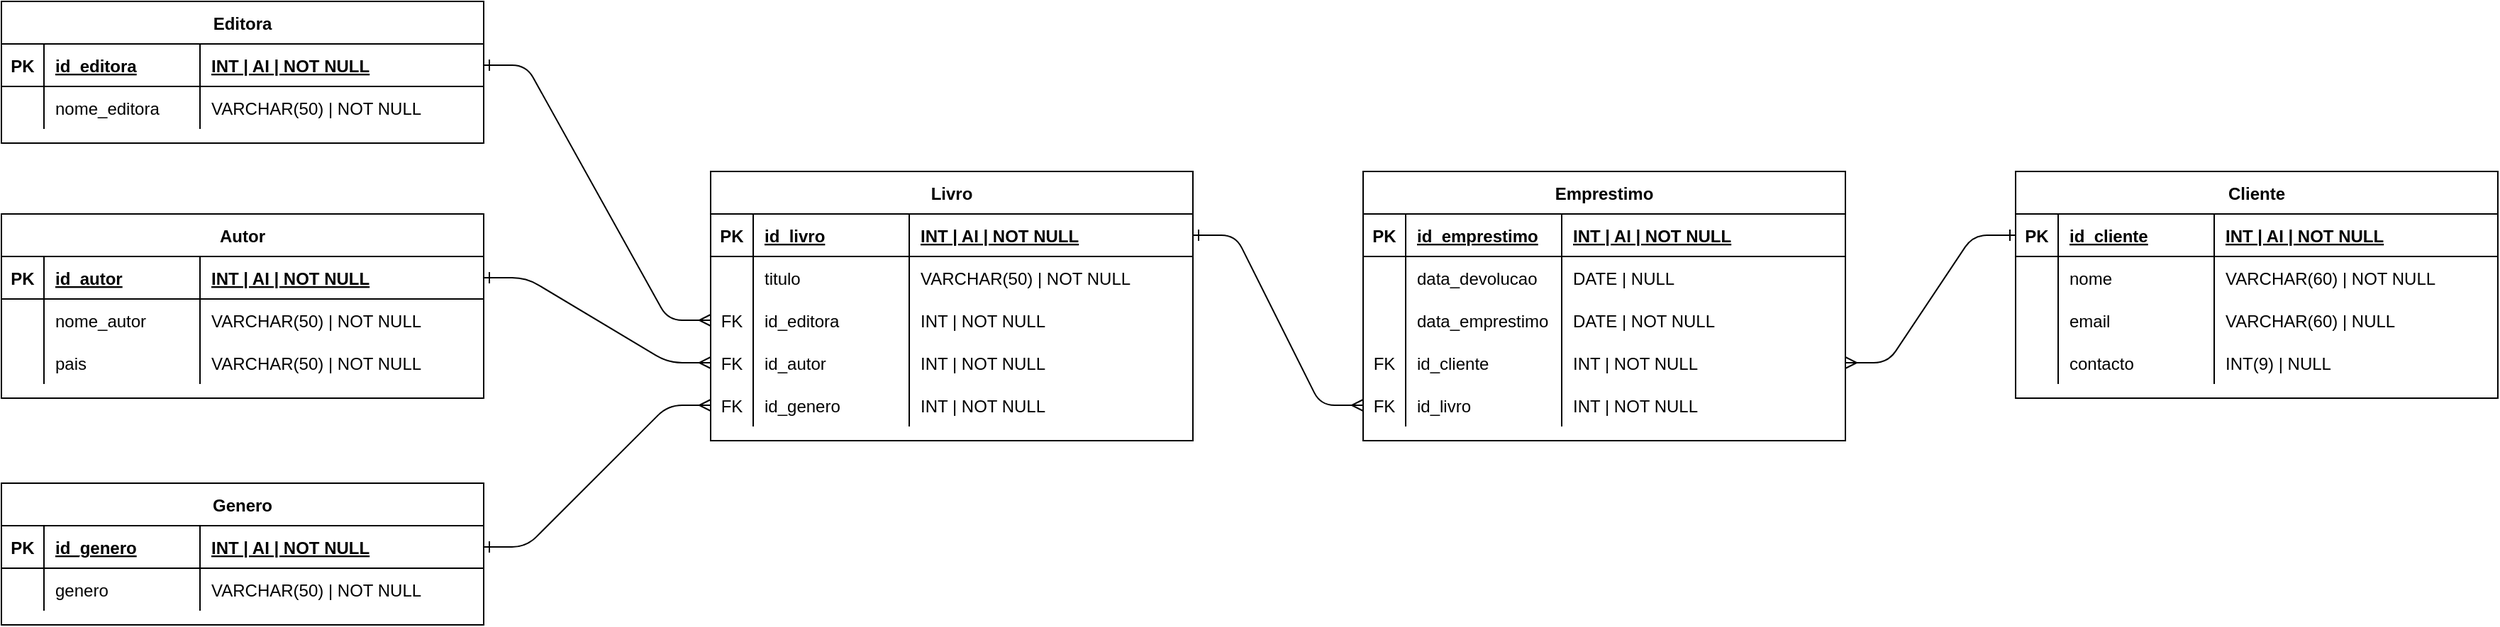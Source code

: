 <mxfile version="20.2.1" type="device"><diagram id="R2lEEEUBdFMjLlhIrx00" name="Page-1"><mxGraphModel dx="2272" dy="752" grid="1" gridSize="10" guides="1" tooltips="1" connect="1" arrows="1" fold="1" page="1" pageScale="1" pageWidth="850" pageHeight="1100" math="0" shadow="0" extFonts="Permanent Marker^https://fonts.googleapis.com/css?family=Permanent+Marker"><root><mxCell id="0"/><mxCell id="1" parent="0"/><mxCell id="C-vyLk0tnHw3VtMMgP7b-1" value="" style="edgeStyle=entityRelationEdgeStyle;endArrow=ERmany;startArrow=ERone;endFill=0;startFill=0;entryX=0;entryY=0.5;entryDx=0;entryDy=0;" parent="1" source="C-vyLk0tnHw3VtMMgP7b-24" target="YVSSOqLenU26FMzyHAJ7-58" edge="1"><mxGeometry width="100" height="100" relative="1" as="geometry"><mxPoint x="320" y="820" as="sourcePoint"/><mxPoint x="680" y="295" as="targetPoint"/></mxGeometry></mxCell><mxCell id="C-vyLk0tnHw3VtMMgP7b-23" value="Livro" style="shape=table;startSize=30;container=1;collapsible=1;childLayout=tableLayout;fixedRows=1;rowLines=0;fontStyle=1;align=center;resizeLast=1;" parent="1" vertex="1"><mxGeometry x="220" y="230" width="340" height="190" as="geometry"/></mxCell><mxCell id="C-vyLk0tnHw3VtMMgP7b-24" value="" style="shape=partialRectangle;collapsible=0;dropTarget=0;pointerEvents=0;fillColor=none;points=[[0,0.5],[1,0.5]];portConstraint=eastwest;top=0;left=0;right=0;bottom=1;" parent="C-vyLk0tnHw3VtMMgP7b-23" vertex="1"><mxGeometry y="30" width="340" height="30" as="geometry"/></mxCell><mxCell id="C-vyLk0tnHw3VtMMgP7b-25" value="PK" style="shape=partialRectangle;overflow=hidden;connectable=0;fillColor=none;top=0;left=0;bottom=0;right=0;fontStyle=1;" parent="C-vyLk0tnHw3VtMMgP7b-24" vertex="1"><mxGeometry width="30" height="30" as="geometry"><mxRectangle width="30" height="30" as="alternateBounds"/></mxGeometry></mxCell><mxCell id="C-vyLk0tnHw3VtMMgP7b-26" value="id_livro" style="shape=partialRectangle;overflow=hidden;connectable=0;fillColor=none;top=0;left=0;bottom=0;right=0;align=left;spacingLeft=6;fontStyle=5;" parent="C-vyLk0tnHw3VtMMgP7b-24" vertex="1"><mxGeometry x="30" width="110" height="30" as="geometry"><mxRectangle width="110" height="30" as="alternateBounds"/></mxGeometry></mxCell><mxCell id="YVSSOqLenU26FMzyHAJ7-7" value="INT | AI | NOT NULL" style="shape=partialRectangle;overflow=hidden;connectable=0;fillColor=none;top=0;left=0;bottom=0;right=0;align=left;spacingLeft=6;fontStyle=5;" parent="C-vyLk0tnHw3VtMMgP7b-24" vertex="1"><mxGeometry x="140" width="200" height="30" as="geometry"><mxRectangle width="200" height="30" as="alternateBounds"/></mxGeometry></mxCell><mxCell id="C-vyLk0tnHw3VtMMgP7b-27" value="" style="shape=partialRectangle;collapsible=0;dropTarget=0;pointerEvents=0;fillColor=none;points=[[0,0.5],[1,0.5]];portConstraint=eastwest;top=0;left=0;right=0;bottom=0;" parent="C-vyLk0tnHw3VtMMgP7b-23" vertex="1"><mxGeometry y="60" width="340" height="30" as="geometry"/></mxCell><mxCell id="C-vyLk0tnHw3VtMMgP7b-28" value="" style="shape=partialRectangle;overflow=hidden;connectable=0;fillColor=none;top=0;left=0;bottom=0;right=0;" parent="C-vyLk0tnHw3VtMMgP7b-27" vertex="1"><mxGeometry width="30" height="30" as="geometry"><mxRectangle width="30" height="30" as="alternateBounds"/></mxGeometry></mxCell><mxCell id="C-vyLk0tnHw3VtMMgP7b-29" value="titulo" style="shape=partialRectangle;overflow=hidden;connectable=0;fillColor=none;top=0;left=0;bottom=0;right=0;align=left;spacingLeft=6;" parent="C-vyLk0tnHw3VtMMgP7b-27" vertex="1"><mxGeometry x="30" width="110" height="30" as="geometry"><mxRectangle width="110" height="30" as="alternateBounds"/></mxGeometry></mxCell><mxCell id="YVSSOqLenU26FMzyHAJ7-8" value="VARCHAR(50) | NOT NULL" style="shape=partialRectangle;overflow=hidden;connectable=0;fillColor=none;top=0;left=0;bottom=0;right=0;align=left;spacingLeft=6;" parent="C-vyLk0tnHw3VtMMgP7b-27" vertex="1"><mxGeometry x="140" width="200" height="30" as="geometry"><mxRectangle width="200" height="30" as="alternateBounds"/></mxGeometry></mxCell><mxCell id="YVSSOqLenU26FMzyHAJ7-1" style="shape=partialRectangle;collapsible=0;dropTarget=0;pointerEvents=0;fillColor=none;points=[[0,0.5],[1,0.5]];portConstraint=eastwest;top=0;left=0;right=0;bottom=0;" parent="C-vyLk0tnHw3VtMMgP7b-23" vertex="1"><mxGeometry y="90" width="340" height="30" as="geometry"/></mxCell><mxCell id="YVSSOqLenU26FMzyHAJ7-2" value="FK" style="shape=partialRectangle;overflow=hidden;connectable=0;fillColor=none;top=0;left=0;bottom=0;right=0;" parent="YVSSOqLenU26FMzyHAJ7-1" vertex="1"><mxGeometry width="30" height="30" as="geometry"><mxRectangle width="30" height="30" as="alternateBounds"/></mxGeometry></mxCell><mxCell id="YVSSOqLenU26FMzyHAJ7-3" value="id_editora" style="shape=partialRectangle;overflow=hidden;connectable=0;fillColor=none;top=0;left=0;bottom=0;right=0;align=left;spacingLeft=6;" parent="YVSSOqLenU26FMzyHAJ7-1" vertex="1"><mxGeometry x="30" width="110" height="30" as="geometry"><mxRectangle width="110" height="30" as="alternateBounds"/></mxGeometry></mxCell><mxCell id="YVSSOqLenU26FMzyHAJ7-9" value="INT | NOT NULL" style="shape=partialRectangle;overflow=hidden;connectable=0;fillColor=none;top=0;left=0;bottom=0;right=0;align=left;spacingLeft=6;" parent="YVSSOqLenU26FMzyHAJ7-1" vertex="1"><mxGeometry x="140" width="200" height="30" as="geometry"><mxRectangle width="200" height="30" as="alternateBounds"/></mxGeometry></mxCell><mxCell id="YVSSOqLenU26FMzyHAJ7-4" style="shape=partialRectangle;collapsible=0;dropTarget=0;pointerEvents=0;fillColor=none;points=[[0,0.5],[1,0.5]];portConstraint=eastwest;top=0;left=0;right=0;bottom=0;" parent="C-vyLk0tnHw3VtMMgP7b-23" vertex="1"><mxGeometry y="120" width="340" height="30" as="geometry"/></mxCell><mxCell id="YVSSOqLenU26FMzyHAJ7-5" value="FK" style="shape=partialRectangle;overflow=hidden;connectable=0;fillColor=none;top=0;left=0;bottom=0;right=0;" parent="YVSSOqLenU26FMzyHAJ7-4" vertex="1"><mxGeometry width="30" height="30" as="geometry"><mxRectangle width="30" height="30" as="alternateBounds"/></mxGeometry></mxCell><mxCell id="YVSSOqLenU26FMzyHAJ7-6" value="id_autor" style="shape=partialRectangle;overflow=hidden;connectable=0;fillColor=none;top=0;left=0;bottom=0;right=0;align=left;spacingLeft=6;" parent="YVSSOqLenU26FMzyHAJ7-4" vertex="1"><mxGeometry x="30" width="110" height="30" as="geometry"><mxRectangle width="110" height="30" as="alternateBounds"/></mxGeometry></mxCell><mxCell id="YVSSOqLenU26FMzyHAJ7-10" value="INT | NOT NULL" style="shape=partialRectangle;overflow=hidden;connectable=0;fillColor=none;top=0;left=0;bottom=0;right=0;align=left;spacingLeft=6;" parent="YVSSOqLenU26FMzyHAJ7-4" vertex="1"><mxGeometry x="140" width="200" height="30" as="geometry"><mxRectangle width="200" height="30" as="alternateBounds"/></mxGeometry></mxCell><mxCell id="YVSSOqLenU26FMzyHAJ7-92" style="shape=partialRectangle;collapsible=0;dropTarget=0;pointerEvents=0;fillColor=none;points=[[0,0.5],[1,0.5]];portConstraint=eastwest;top=0;left=0;right=0;bottom=0;" parent="C-vyLk0tnHw3VtMMgP7b-23" vertex="1"><mxGeometry y="150" width="340" height="30" as="geometry"/></mxCell><mxCell id="YVSSOqLenU26FMzyHAJ7-93" value="FK" style="shape=partialRectangle;overflow=hidden;connectable=0;fillColor=none;top=0;left=0;bottom=0;right=0;" parent="YVSSOqLenU26FMzyHAJ7-92" vertex="1"><mxGeometry width="30" height="30" as="geometry"><mxRectangle width="30" height="30" as="alternateBounds"/></mxGeometry></mxCell><mxCell id="YVSSOqLenU26FMzyHAJ7-94" value="id_genero" style="shape=partialRectangle;overflow=hidden;connectable=0;fillColor=none;top=0;left=0;bottom=0;right=0;align=left;spacingLeft=6;" parent="YVSSOqLenU26FMzyHAJ7-92" vertex="1"><mxGeometry x="30" width="110" height="30" as="geometry"><mxRectangle width="110" height="30" as="alternateBounds"/></mxGeometry></mxCell><mxCell id="YVSSOqLenU26FMzyHAJ7-95" value="INT | NOT NULL" style="shape=partialRectangle;overflow=hidden;connectable=0;fillColor=none;top=0;left=0;bottom=0;right=0;align=left;spacingLeft=6;" parent="YVSSOqLenU26FMzyHAJ7-92" vertex="1"><mxGeometry x="140" width="200" height="30" as="geometry"><mxRectangle width="200" height="30" as="alternateBounds"/></mxGeometry></mxCell><mxCell id="YVSSOqLenU26FMzyHAJ7-45" value="Emprestimo" style="shape=table;startSize=30;container=1;collapsible=1;childLayout=tableLayout;fixedRows=1;rowLines=0;fontStyle=1;align=center;resizeLast=1;" parent="1" vertex="1"><mxGeometry x="680" y="230" width="340" height="190" as="geometry"/></mxCell><mxCell id="YVSSOqLenU26FMzyHAJ7-46" value="" style="shape=partialRectangle;collapsible=0;dropTarget=0;pointerEvents=0;fillColor=none;points=[[0,0.5],[1,0.5]];portConstraint=eastwest;top=0;left=0;right=0;bottom=1;" parent="YVSSOqLenU26FMzyHAJ7-45" vertex="1"><mxGeometry y="30" width="340" height="30" as="geometry"/></mxCell><mxCell id="YVSSOqLenU26FMzyHAJ7-47" value="PK" style="shape=partialRectangle;overflow=hidden;connectable=0;fillColor=none;top=0;left=0;bottom=0;right=0;fontStyle=1;" parent="YVSSOqLenU26FMzyHAJ7-46" vertex="1"><mxGeometry width="30" height="30" as="geometry"><mxRectangle width="30" height="30" as="alternateBounds"/></mxGeometry></mxCell><mxCell id="YVSSOqLenU26FMzyHAJ7-48" value="id_emprestimo" style="shape=partialRectangle;overflow=hidden;connectable=0;fillColor=none;top=0;left=0;bottom=0;right=0;align=left;spacingLeft=6;fontStyle=5;" parent="YVSSOqLenU26FMzyHAJ7-46" vertex="1"><mxGeometry x="30" width="110" height="30" as="geometry"><mxRectangle width="110" height="30" as="alternateBounds"/></mxGeometry></mxCell><mxCell id="YVSSOqLenU26FMzyHAJ7-49" value="INT | AI | NOT NULL" style="shape=partialRectangle;overflow=hidden;connectable=0;fillColor=none;top=0;left=0;bottom=0;right=0;align=left;spacingLeft=6;fontStyle=5;" parent="YVSSOqLenU26FMzyHAJ7-46" vertex="1"><mxGeometry x="140" width="200" height="30" as="geometry"><mxRectangle width="200" height="30" as="alternateBounds"/></mxGeometry></mxCell><mxCell id="YVSSOqLenU26FMzyHAJ7-54" style="shape=partialRectangle;collapsible=0;dropTarget=0;pointerEvents=0;fillColor=none;points=[[0,0.5],[1,0.5]];portConstraint=eastwest;top=0;left=0;right=0;bottom=0;" parent="YVSSOqLenU26FMzyHAJ7-45" vertex="1"><mxGeometry y="60" width="340" height="30" as="geometry"/></mxCell><mxCell id="YVSSOqLenU26FMzyHAJ7-55" value="" style="shape=partialRectangle;overflow=hidden;connectable=0;fillColor=none;top=0;left=0;bottom=0;right=0;" parent="YVSSOqLenU26FMzyHAJ7-54" vertex="1"><mxGeometry width="30" height="30" as="geometry"><mxRectangle width="30" height="30" as="alternateBounds"/></mxGeometry></mxCell><mxCell id="YVSSOqLenU26FMzyHAJ7-56" value="data_devolucao" style="shape=partialRectangle;overflow=hidden;connectable=0;fillColor=none;top=0;left=0;bottom=0;right=0;align=left;spacingLeft=6;" parent="YVSSOqLenU26FMzyHAJ7-54" vertex="1"><mxGeometry x="30" width="110" height="30" as="geometry"><mxRectangle width="110" height="30" as="alternateBounds"/></mxGeometry></mxCell><mxCell id="YVSSOqLenU26FMzyHAJ7-57" value="DATE | NULL" style="shape=partialRectangle;overflow=hidden;connectable=0;fillColor=none;top=0;left=0;bottom=0;right=0;align=left;spacingLeft=6;" parent="YVSSOqLenU26FMzyHAJ7-54" vertex="1"><mxGeometry x="140" width="200" height="30" as="geometry"><mxRectangle width="200" height="30" as="alternateBounds"/></mxGeometry></mxCell><mxCell id="YVSSOqLenU26FMzyHAJ7-50" value="" style="shape=partialRectangle;collapsible=0;dropTarget=0;pointerEvents=0;fillColor=none;points=[[0,0.5],[1,0.5]];portConstraint=eastwest;top=0;left=0;right=0;bottom=0;" parent="YVSSOqLenU26FMzyHAJ7-45" vertex="1"><mxGeometry y="90" width="340" height="30" as="geometry"/></mxCell><mxCell id="YVSSOqLenU26FMzyHAJ7-51" value="" style="shape=partialRectangle;overflow=hidden;connectable=0;fillColor=none;top=0;left=0;bottom=0;right=0;" parent="YVSSOqLenU26FMzyHAJ7-50" vertex="1"><mxGeometry width="30" height="30" as="geometry"><mxRectangle width="30" height="30" as="alternateBounds"/></mxGeometry></mxCell><mxCell id="YVSSOqLenU26FMzyHAJ7-52" value="data_emprestimo" style="shape=partialRectangle;overflow=hidden;connectable=0;fillColor=none;top=0;left=0;bottom=0;right=0;align=left;spacingLeft=6;" parent="YVSSOqLenU26FMzyHAJ7-50" vertex="1"><mxGeometry x="30" width="110" height="30" as="geometry"><mxRectangle width="110" height="30" as="alternateBounds"/></mxGeometry></mxCell><mxCell id="YVSSOqLenU26FMzyHAJ7-53" value="DATE | NOT NULL" style="shape=partialRectangle;overflow=hidden;connectable=0;fillColor=none;top=0;left=0;bottom=0;right=0;align=left;spacingLeft=6;" parent="YVSSOqLenU26FMzyHAJ7-50" vertex="1"><mxGeometry x="140" width="200" height="30" as="geometry"><mxRectangle width="200" height="30" as="alternateBounds"/></mxGeometry></mxCell><mxCell id="YVSSOqLenU26FMzyHAJ7-112" style="shape=partialRectangle;collapsible=0;dropTarget=0;pointerEvents=0;fillColor=none;points=[[0,0.5],[1,0.5]];portConstraint=eastwest;top=0;left=0;right=0;bottom=0;" parent="YVSSOqLenU26FMzyHAJ7-45" vertex="1"><mxGeometry y="120" width="340" height="30" as="geometry"/></mxCell><mxCell id="YVSSOqLenU26FMzyHAJ7-113" value="FK" style="shape=partialRectangle;overflow=hidden;connectable=0;fillColor=none;top=0;left=0;bottom=0;right=0;" parent="YVSSOqLenU26FMzyHAJ7-112" vertex="1"><mxGeometry width="30" height="30" as="geometry"><mxRectangle width="30" height="30" as="alternateBounds"/></mxGeometry></mxCell><mxCell id="YVSSOqLenU26FMzyHAJ7-114" value="id_cliente" style="shape=partialRectangle;overflow=hidden;connectable=0;fillColor=none;top=0;left=0;bottom=0;right=0;align=left;spacingLeft=6;" parent="YVSSOqLenU26FMzyHAJ7-112" vertex="1"><mxGeometry x="30" width="110" height="30" as="geometry"><mxRectangle width="110" height="30" as="alternateBounds"/></mxGeometry></mxCell><mxCell id="YVSSOqLenU26FMzyHAJ7-115" value="INT | NOT NULL" style="shape=partialRectangle;overflow=hidden;connectable=0;fillColor=none;top=0;left=0;bottom=0;right=0;align=left;spacingLeft=6;" parent="YVSSOqLenU26FMzyHAJ7-112" vertex="1"><mxGeometry x="140" width="200" height="30" as="geometry"><mxRectangle width="200" height="30" as="alternateBounds"/></mxGeometry></mxCell><mxCell id="YVSSOqLenU26FMzyHAJ7-58" style="shape=partialRectangle;collapsible=0;dropTarget=0;pointerEvents=0;fillColor=none;points=[[0,0.5],[1,0.5]];portConstraint=eastwest;top=0;left=0;right=0;bottom=0;" parent="YVSSOqLenU26FMzyHAJ7-45" vertex="1"><mxGeometry y="150" width="340" height="30" as="geometry"/></mxCell><mxCell id="YVSSOqLenU26FMzyHAJ7-59" value="FK" style="shape=partialRectangle;overflow=hidden;connectable=0;fillColor=none;top=0;left=0;bottom=0;right=0;" parent="YVSSOqLenU26FMzyHAJ7-58" vertex="1"><mxGeometry width="30" height="30" as="geometry"><mxRectangle width="30" height="30" as="alternateBounds"/></mxGeometry></mxCell><mxCell id="YVSSOqLenU26FMzyHAJ7-60" value="id_livro" style="shape=partialRectangle;overflow=hidden;connectable=0;fillColor=none;top=0;left=0;bottom=0;right=0;align=left;spacingLeft=6;" parent="YVSSOqLenU26FMzyHAJ7-58" vertex="1"><mxGeometry x="30" width="110" height="30" as="geometry"><mxRectangle width="110" height="30" as="alternateBounds"/></mxGeometry></mxCell><mxCell id="YVSSOqLenU26FMzyHAJ7-61" value="INT | NOT NULL" style="shape=partialRectangle;overflow=hidden;connectable=0;fillColor=none;top=0;left=0;bottom=0;right=0;align=left;spacingLeft=6;" parent="YVSSOqLenU26FMzyHAJ7-58" vertex="1"><mxGeometry x="140" width="200" height="30" as="geometry"><mxRectangle width="200" height="30" as="alternateBounds"/></mxGeometry></mxCell><mxCell id="YVSSOqLenU26FMzyHAJ7-62" value="Editora" style="shape=table;startSize=30;container=1;collapsible=1;childLayout=tableLayout;fixedRows=1;rowLines=0;fontStyle=1;align=center;resizeLast=1;" parent="1" vertex="1"><mxGeometry x="-280" y="110" width="340" height="100" as="geometry"/></mxCell><mxCell id="YVSSOqLenU26FMzyHAJ7-63" value="" style="shape=partialRectangle;collapsible=0;dropTarget=0;pointerEvents=0;fillColor=none;points=[[0,0.5],[1,0.5]];portConstraint=eastwest;top=0;left=0;right=0;bottom=1;" parent="YVSSOqLenU26FMzyHAJ7-62" vertex="1"><mxGeometry y="30" width="340" height="30" as="geometry"/></mxCell><mxCell id="YVSSOqLenU26FMzyHAJ7-64" value="PK" style="shape=partialRectangle;overflow=hidden;connectable=0;fillColor=none;top=0;left=0;bottom=0;right=0;fontStyle=1;" parent="YVSSOqLenU26FMzyHAJ7-63" vertex="1"><mxGeometry width="30" height="30" as="geometry"><mxRectangle width="30" height="30" as="alternateBounds"/></mxGeometry></mxCell><mxCell id="YVSSOqLenU26FMzyHAJ7-65" value="id_editora" style="shape=partialRectangle;overflow=hidden;connectable=0;fillColor=none;top=0;left=0;bottom=0;right=0;align=left;spacingLeft=6;fontStyle=5;" parent="YVSSOqLenU26FMzyHAJ7-63" vertex="1"><mxGeometry x="30" width="110" height="30" as="geometry"><mxRectangle width="110" height="30" as="alternateBounds"/></mxGeometry></mxCell><mxCell id="YVSSOqLenU26FMzyHAJ7-66" value="INT | AI | NOT NULL" style="shape=partialRectangle;overflow=hidden;connectable=0;fillColor=none;top=0;left=0;bottom=0;right=0;align=left;spacingLeft=6;fontStyle=5;" parent="YVSSOqLenU26FMzyHAJ7-63" vertex="1"><mxGeometry x="140" width="200" height="30" as="geometry"><mxRectangle width="200" height="30" as="alternateBounds"/></mxGeometry></mxCell><mxCell id="YVSSOqLenU26FMzyHAJ7-67" value="" style="shape=partialRectangle;collapsible=0;dropTarget=0;pointerEvents=0;fillColor=none;points=[[0,0.5],[1,0.5]];portConstraint=eastwest;top=0;left=0;right=0;bottom=0;" parent="YVSSOqLenU26FMzyHAJ7-62" vertex="1"><mxGeometry y="60" width="340" height="30" as="geometry"/></mxCell><mxCell id="YVSSOqLenU26FMzyHAJ7-68" value="" style="shape=partialRectangle;overflow=hidden;connectable=0;fillColor=none;top=0;left=0;bottom=0;right=0;" parent="YVSSOqLenU26FMzyHAJ7-67" vertex="1"><mxGeometry width="30" height="30" as="geometry"><mxRectangle width="30" height="30" as="alternateBounds"/></mxGeometry></mxCell><mxCell id="YVSSOqLenU26FMzyHAJ7-69" value="nome_editora" style="shape=partialRectangle;overflow=hidden;connectable=0;fillColor=none;top=0;left=0;bottom=0;right=0;align=left;spacingLeft=6;" parent="YVSSOqLenU26FMzyHAJ7-67" vertex="1"><mxGeometry x="30" width="110" height="30" as="geometry"><mxRectangle width="110" height="30" as="alternateBounds"/></mxGeometry></mxCell><mxCell id="YVSSOqLenU26FMzyHAJ7-70" value="VARCHAR(50) | NOT NULL" style="shape=partialRectangle;overflow=hidden;connectable=0;fillColor=none;top=0;left=0;bottom=0;right=0;align=left;spacingLeft=6;" parent="YVSSOqLenU26FMzyHAJ7-67" vertex="1"><mxGeometry x="140" width="200" height="30" as="geometry"><mxRectangle width="200" height="30" as="alternateBounds"/></mxGeometry></mxCell><mxCell id="YVSSOqLenU26FMzyHAJ7-79" value="Autor" style="shape=table;startSize=30;container=1;collapsible=1;childLayout=tableLayout;fixedRows=1;rowLines=0;fontStyle=1;align=center;resizeLast=1;" parent="1" vertex="1"><mxGeometry x="-280" y="260" width="340" height="130" as="geometry"/></mxCell><mxCell id="YVSSOqLenU26FMzyHAJ7-80" value="" style="shape=partialRectangle;collapsible=0;dropTarget=0;pointerEvents=0;fillColor=none;points=[[0,0.5],[1,0.5]];portConstraint=eastwest;top=0;left=0;right=0;bottom=1;" parent="YVSSOqLenU26FMzyHAJ7-79" vertex="1"><mxGeometry y="30" width="340" height="30" as="geometry"/></mxCell><mxCell id="YVSSOqLenU26FMzyHAJ7-81" value="PK" style="shape=partialRectangle;overflow=hidden;connectable=0;fillColor=none;top=0;left=0;bottom=0;right=0;fontStyle=1;" parent="YVSSOqLenU26FMzyHAJ7-80" vertex="1"><mxGeometry width="30" height="30" as="geometry"><mxRectangle width="30" height="30" as="alternateBounds"/></mxGeometry></mxCell><mxCell id="YVSSOqLenU26FMzyHAJ7-82" value="id_autor" style="shape=partialRectangle;overflow=hidden;connectable=0;fillColor=none;top=0;left=0;bottom=0;right=0;align=left;spacingLeft=6;fontStyle=5;" parent="YVSSOqLenU26FMzyHAJ7-80" vertex="1"><mxGeometry x="30" width="110" height="30" as="geometry"><mxRectangle width="110" height="30" as="alternateBounds"/></mxGeometry></mxCell><mxCell id="YVSSOqLenU26FMzyHAJ7-83" value="INT | AI | NOT NULL" style="shape=partialRectangle;overflow=hidden;connectable=0;fillColor=none;top=0;left=0;bottom=0;right=0;align=left;spacingLeft=6;fontStyle=5;" parent="YVSSOqLenU26FMzyHAJ7-80" vertex="1"><mxGeometry x="140" width="200" height="30" as="geometry"><mxRectangle width="200" height="30" as="alternateBounds"/></mxGeometry></mxCell><mxCell id="YVSSOqLenU26FMzyHAJ7-84" value="" style="shape=partialRectangle;collapsible=0;dropTarget=0;pointerEvents=0;fillColor=none;points=[[0,0.5],[1,0.5]];portConstraint=eastwest;top=0;left=0;right=0;bottom=0;" parent="YVSSOqLenU26FMzyHAJ7-79" vertex="1"><mxGeometry y="60" width="340" height="30" as="geometry"/></mxCell><mxCell id="YVSSOqLenU26FMzyHAJ7-85" value="" style="shape=partialRectangle;overflow=hidden;connectable=0;fillColor=none;top=0;left=0;bottom=0;right=0;" parent="YVSSOqLenU26FMzyHAJ7-84" vertex="1"><mxGeometry width="30" height="30" as="geometry"><mxRectangle width="30" height="30" as="alternateBounds"/></mxGeometry></mxCell><mxCell id="YVSSOqLenU26FMzyHAJ7-86" value="nome_autor" style="shape=partialRectangle;overflow=hidden;connectable=0;fillColor=none;top=0;left=0;bottom=0;right=0;align=left;spacingLeft=6;" parent="YVSSOqLenU26FMzyHAJ7-84" vertex="1"><mxGeometry x="30" width="110" height="30" as="geometry"><mxRectangle width="110" height="30" as="alternateBounds"/></mxGeometry></mxCell><mxCell id="YVSSOqLenU26FMzyHAJ7-87" value="VARCHAR(50) | NOT NULL" style="shape=partialRectangle;overflow=hidden;connectable=0;fillColor=none;top=0;left=0;bottom=0;right=0;align=left;spacingLeft=6;" parent="YVSSOqLenU26FMzyHAJ7-84" vertex="1"><mxGeometry x="140" width="200" height="30" as="geometry"><mxRectangle width="200" height="30" as="alternateBounds"/></mxGeometry></mxCell><mxCell id="YVSSOqLenU26FMzyHAJ7-88" style="shape=partialRectangle;collapsible=0;dropTarget=0;pointerEvents=0;fillColor=none;points=[[0,0.5],[1,0.5]];portConstraint=eastwest;top=0;left=0;right=0;bottom=0;" parent="YVSSOqLenU26FMzyHAJ7-79" vertex="1"><mxGeometry y="90" width="340" height="30" as="geometry"/></mxCell><mxCell id="YVSSOqLenU26FMzyHAJ7-89" style="shape=partialRectangle;overflow=hidden;connectable=0;fillColor=none;top=0;left=0;bottom=0;right=0;" parent="YVSSOqLenU26FMzyHAJ7-88" vertex="1"><mxGeometry width="30" height="30" as="geometry"><mxRectangle width="30" height="30" as="alternateBounds"/></mxGeometry></mxCell><mxCell id="YVSSOqLenU26FMzyHAJ7-90" value="pais" style="shape=partialRectangle;overflow=hidden;connectable=0;fillColor=none;top=0;left=0;bottom=0;right=0;align=left;spacingLeft=6;" parent="YVSSOqLenU26FMzyHAJ7-88" vertex="1"><mxGeometry x="30" width="110" height="30" as="geometry"><mxRectangle width="110" height="30" as="alternateBounds"/></mxGeometry></mxCell><mxCell id="YVSSOqLenU26FMzyHAJ7-91" value="VARCHAR(50) | NOT NULL" style="shape=partialRectangle;overflow=hidden;connectable=0;fillColor=none;top=0;left=0;bottom=0;right=0;align=left;spacingLeft=6;" parent="YVSSOqLenU26FMzyHAJ7-88" vertex="1"><mxGeometry x="140" width="200" height="30" as="geometry"><mxRectangle width="200" height="30" as="alternateBounds"/></mxGeometry></mxCell><mxCell id="YVSSOqLenU26FMzyHAJ7-96" value="Genero" style="shape=table;startSize=30;container=1;collapsible=1;childLayout=tableLayout;fixedRows=1;rowLines=0;fontStyle=1;align=center;resizeLast=1;" parent="1" vertex="1"><mxGeometry x="-280" y="450" width="340" height="100" as="geometry"/></mxCell><mxCell id="YVSSOqLenU26FMzyHAJ7-97" value="" style="shape=partialRectangle;collapsible=0;dropTarget=0;pointerEvents=0;fillColor=none;points=[[0,0.5],[1,0.5]];portConstraint=eastwest;top=0;left=0;right=0;bottom=1;" parent="YVSSOqLenU26FMzyHAJ7-96" vertex="1"><mxGeometry y="30" width="340" height="30" as="geometry"/></mxCell><mxCell id="YVSSOqLenU26FMzyHAJ7-98" value="PK" style="shape=partialRectangle;overflow=hidden;connectable=0;fillColor=none;top=0;left=0;bottom=0;right=0;fontStyle=1;" parent="YVSSOqLenU26FMzyHAJ7-97" vertex="1"><mxGeometry width="30" height="30" as="geometry"><mxRectangle width="30" height="30" as="alternateBounds"/></mxGeometry></mxCell><mxCell id="YVSSOqLenU26FMzyHAJ7-99" value="id_genero" style="shape=partialRectangle;overflow=hidden;connectable=0;fillColor=none;top=0;left=0;bottom=0;right=0;align=left;spacingLeft=6;fontStyle=5;" parent="YVSSOqLenU26FMzyHAJ7-97" vertex="1"><mxGeometry x="30" width="110" height="30" as="geometry"><mxRectangle width="110" height="30" as="alternateBounds"/></mxGeometry></mxCell><mxCell id="YVSSOqLenU26FMzyHAJ7-100" value="INT | AI | NOT NULL" style="shape=partialRectangle;overflow=hidden;connectable=0;fillColor=none;top=0;left=0;bottom=0;right=0;align=left;spacingLeft=6;fontStyle=5;" parent="YVSSOqLenU26FMzyHAJ7-97" vertex="1"><mxGeometry x="140" width="200" height="30" as="geometry"><mxRectangle width="200" height="30" as="alternateBounds"/></mxGeometry></mxCell><mxCell id="YVSSOqLenU26FMzyHAJ7-101" value="" style="shape=partialRectangle;collapsible=0;dropTarget=0;pointerEvents=0;fillColor=none;points=[[0,0.5],[1,0.5]];portConstraint=eastwest;top=0;left=0;right=0;bottom=0;" parent="YVSSOqLenU26FMzyHAJ7-96" vertex="1"><mxGeometry y="60" width="340" height="30" as="geometry"/></mxCell><mxCell id="YVSSOqLenU26FMzyHAJ7-102" value="" style="shape=partialRectangle;overflow=hidden;connectable=0;fillColor=none;top=0;left=0;bottom=0;right=0;" parent="YVSSOqLenU26FMzyHAJ7-101" vertex="1"><mxGeometry width="30" height="30" as="geometry"><mxRectangle width="30" height="30" as="alternateBounds"/></mxGeometry></mxCell><mxCell id="YVSSOqLenU26FMzyHAJ7-103" value="genero" style="shape=partialRectangle;overflow=hidden;connectable=0;fillColor=none;top=0;left=0;bottom=0;right=0;align=left;spacingLeft=6;" parent="YVSSOqLenU26FMzyHAJ7-101" vertex="1"><mxGeometry x="30" width="110" height="30" as="geometry"><mxRectangle width="110" height="30" as="alternateBounds"/></mxGeometry></mxCell><mxCell id="YVSSOqLenU26FMzyHAJ7-104" value="VARCHAR(50) | NOT NULL" style="shape=partialRectangle;overflow=hidden;connectable=0;fillColor=none;top=0;left=0;bottom=0;right=0;align=left;spacingLeft=6;" parent="YVSSOqLenU26FMzyHAJ7-101" vertex="1"><mxGeometry x="140" width="200" height="30" as="geometry"><mxRectangle width="200" height="30" as="alternateBounds"/></mxGeometry></mxCell><mxCell id="YVSSOqLenU26FMzyHAJ7-105" value="" style="edgeStyle=entityRelationEdgeStyle;endArrow=ERmany;startArrow=ERone;endFill=0;startFill=0;entryX=0;entryY=0.5;entryDx=0;entryDy=0;exitX=1;exitY=0.5;exitDx=0;exitDy=0;" parent="1" source="YVSSOqLenU26FMzyHAJ7-63" target="YVSSOqLenU26FMzyHAJ7-1" edge="1"><mxGeometry width="100" height="100" relative="1" as="geometry"><mxPoint x="570" y="285" as="sourcePoint"/><mxPoint x="690" y="390" as="targetPoint"/></mxGeometry></mxCell><mxCell id="YVSSOqLenU26FMzyHAJ7-106" value="" style="edgeStyle=entityRelationEdgeStyle;endArrow=ERmany;startArrow=ERone;endFill=0;startFill=0;entryX=0;entryY=0.5;entryDx=0;entryDy=0;exitX=1;exitY=0.5;exitDx=0;exitDy=0;" parent="1" source="YVSSOqLenU26FMzyHAJ7-80" target="YVSSOqLenU26FMzyHAJ7-4" edge="1"><mxGeometry width="100" height="100" relative="1" as="geometry"><mxPoint x="70" y="165" as="sourcePoint"/><mxPoint x="230" y="345" as="targetPoint"/></mxGeometry></mxCell><mxCell id="YVSSOqLenU26FMzyHAJ7-107" value="" style="edgeStyle=entityRelationEdgeStyle;endArrow=ERmany;startArrow=ERone;endFill=0;startFill=0;entryX=0;entryY=0.5;entryDx=0;entryDy=0;exitX=1;exitY=0.5;exitDx=0;exitDy=0;" parent="1" source="YVSSOqLenU26FMzyHAJ7-97" target="YVSSOqLenU26FMzyHAJ7-92" edge="1"><mxGeometry width="100" height="100" relative="1" as="geometry"><mxPoint x="70" y="315" as="sourcePoint"/><mxPoint x="230" y="375" as="targetPoint"/></mxGeometry></mxCell><mxCell id="YVSSOqLenU26FMzyHAJ7-116" value="Cliente" style="shape=table;startSize=30;container=1;collapsible=1;childLayout=tableLayout;fixedRows=1;rowLines=0;fontStyle=1;align=center;resizeLast=1;" parent="1" vertex="1"><mxGeometry x="1140" y="230" width="340" height="160" as="geometry"/></mxCell><mxCell id="YVSSOqLenU26FMzyHAJ7-117" value="" style="shape=partialRectangle;collapsible=0;dropTarget=0;pointerEvents=0;fillColor=none;points=[[0,0.5],[1,0.5]];portConstraint=eastwest;top=0;left=0;right=0;bottom=1;" parent="YVSSOqLenU26FMzyHAJ7-116" vertex="1"><mxGeometry y="30" width="340" height="30" as="geometry"/></mxCell><mxCell id="YVSSOqLenU26FMzyHAJ7-118" value="PK" style="shape=partialRectangle;overflow=hidden;connectable=0;fillColor=none;top=0;left=0;bottom=0;right=0;fontStyle=1;" parent="YVSSOqLenU26FMzyHAJ7-117" vertex="1"><mxGeometry width="30" height="30" as="geometry"><mxRectangle width="30" height="30" as="alternateBounds"/></mxGeometry></mxCell><mxCell id="YVSSOqLenU26FMzyHAJ7-119" value="id_cliente" style="shape=partialRectangle;overflow=hidden;connectable=0;fillColor=none;top=0;left=0;bottom=0;right=0;align=left;spacingLeft=6;fontStyle=5;" parent="YVSSOqLenU26FMzyHAJ7-117" vertex="1"><mxGeometry x="30" width="110" height="30" as="geometry"><mxRectangle width="110" height="30" as="alternateBounds"/></mxGeometry></mxCell><mxCell id="YVSSOqLenU26FMzyHAJ7-120" value="INT | AI | NOT NULL" style="shape=partialRectangle;overflow=hidden;connectable=0;fillColor=none;top=0;left=0;bottom=0;right=0;align=left;spacingLeft=6;fontStyle=5;" parent="YVSSOqLenU26FMzyHAJ7-117" vertex="1"><mxGeometry x="140" width="200" height="30" as="geometry"><mxRectangle width="200" height="30" as="alternateBounds"/></mxGeometry></mxCell><mxCell id="YVSSOqLenU26FMzyHAJ7-121" style="shape=partialRectangle;collapsible=0;dropTarget=0;pointerEvents=0;fillColor=none;points=[[0,0.5],[1,0.5]];portConstraint=eastwest;top=0;left=0;right=0;bottom=0;" parent="YVSSOqLenU26FMzyHAJ7-116" vertex="1"><mxGeometry y="60" width="340" height="30" as="geometry"/></mxCell><mxCell id="YVSSOqLenU26FMzyHAJ7-122" value="" style="shape=partialRectangle;overflow=hidden;connectable=0;fillColor=none;top=0;left=0;bottom=0;right=0;" parent="YVSSOqLenU26FMzyHAJ7-121" vertex="1"><mxGeometry width="30" height="30" as="geometry"><mxRectangle width="30" height="30" as="alternateBounds"/></mxGeometry></mxCell><mxCell id="YVSSOqLenU26FMzyHAJ7-123" value="nome" style="shape=partialRectangle;overflow=hidden;connectable=0;fillColor=none;top=0;left=0;bottom=0;right=0;align=left;spacingLeft=6;" parent="YVSSOqLenU26FMzyHAJ7-121" vertex="1"><mxGeometry x="30" width="110" height="30" as="geometry"><mxRectangle width="110" height="30" as="alternateBounds"/></mxGeometry></mxCell><mxCell id="YVSSOqLenU26FMzyHAJ7-124" value="VARCHAR(60) | NOT NULL" style="shape=partialRectangle;overflow=hidden;connectable=0;fillColor=none;top=0;left=0;bottom=0;right=0;align=left;spacingLeft=6;" parent="YVSSOqLenU26FMzyHAJ7-121" vertex="1"><mxGeometry x="140" width="200" height="30" as="geometry"><mxRectangle width="200" height="30" as="alternateBounds"/></mxGeometry></mxCell><mxCell id="0Jidgym9qRFglgCKxYWB-1" style="shape=partialRectangle;collapsible=0;dropTarget=0;pointerEvents=0;fillColor=none;points=[[0,0.5],[1,0.5]];portConstraint=eastwest;top=0;left=0;right=0;bottom=0;" vertex="1" parent="YVSSOqLenU26FMzyHAJ7-116"><mxGeometry y="90" width="340" height="30" as="geometry"/></mxCell><mxCell id="0Jidgym9qRFglgCKxYWB-2" style="shape=partialRectangle;overflow=hidden;connectable=0;fillColor=none;top=0;left=0;bottom=0;right=0;" vertex="1" parent="0Jidgym9qRFglgCKxYWB-1"><mxGeometry width="30" height="30" as="geometry"><mxRectangle width="30" height="30" as="alternateBounds"/></mxGeometry></mxCell><mxCell id="0Jidgym9qRFglgCKxYWB-3" value="email" style="shape=partialRectangle;overflow=hidden;connectable=0;fillColor=none;top=0;left=0;bottom=0;right=0;align=left;spacingLeft=6;" vertex="1" parent="0Jidgym9qRFglgCKxYWB-1"><mxGeometry x="30" width="110" height="30" as="geometry"><mxRectangle width="110" height="30" as="alternateBounds"/></mxGeometry></mxCell><mxCell id="0Jidgym9qRFglgCKxYWB-4" value="VARCHAR(60) | NULL" style="shape=partialRectangle;overflow=hidden;connectable=0;fillColor=none;top=0;left=0;bottom=0;right=0;align=left;spacingLeft=6;" vertex="1" parent="0Jidgym9qRFglgCKxYWB-1"><mxGeometry x="140" width="200" height="30" as="geometry"><mxRectangle width="200" height="30" as="alternateBounds"/></mxGeometry></mxCell><mxCell id="0Jidgym9qRFglgCKxYWB-5" style="shape=partialRectangle;collapsible=0;dropTarget=0;pointerEvents=0;fillColor=none;points=[[0,0.5],[1,0.5]];portConstraint=eastwest;top=0;left=0;right=0;bottom=0;" vertex="1" parent="YVSSOqLenU26FMzyHAJ7-116"><mxGeometry y="120" width="340" height="30" as="geometry"/></mxCell><mxCell id="0Jidgym9qRFglgCKxYWB-6" style="shape=partialRectangle;overflow=hidden;connectable=0;fillColor=none;top=0;left=0;bottom=0;right=0;" vertex="1" parent="0Jidgym9qRFglgCKxYWB-5"><mxGeometry width="30" height="30" as="geometry"><mxRectangle width="30" height="30" as="alternateBounds"/></mxGeometry></mxCell><mxCell id="0Jidgym9qRFglgCKxYWB-7" value="contacto" style="shape=partialRectangle;overflow=hidden;connectable=0;fillColor=none;top=0;left=0;bottom=0;right=0;align=left;spacingLeft=6;" vertex="1" parent="0Jidgym9qRFglgCKxYWB-5"><mxGeometry x="30" width="110" height="30" as="geometry"><mxRectangle width="110" height="30" as="alternateBounds"/></mxGeometry></mxCell><mxCell id="0Jidgym9qRFglgCKxYWB-8" value="INT(9) | NULL" style="shape=partialRectangle;overflow=hidden;connectable=0;fillColor=none;top=0;left=0;bottom=0;right=0;align=left;spacingLeft=6;" vertex="1" parent="0Jidgym9qRFglgCKxYWB-5"><mxGeometry x="140" width="200" height="30" as="geometry"><mxRectangle width="200" height="30" as="alternateBounds"/></mxGeometry></mxCell><mxCell id="YVSSOqLenU26FMzyHAJ7-137" value="" style="edgeStyle=entityRelationEdgeStyle;endArrow=ERmany;startArrow=ERone;endFill=0;startFill=0;entryX=1;entryY=0.5;entryDx=0;entryDy=0;exitX=0;exitY=0.5;exitDx=0;exitDy=0;" parent="1" source="YVSSOqLenU26FMzyHAJ7-117" target="YVSSOqLenU26FMzyHAJ7-112" edge="1"><mxGeometry width="100" height="100" relative="1" as="geometry"><mxPoint x="570" y="285" as="sourcePoint"/><mxPoint x="690" y="405" as="targetPoint"/></mxGeometry></mxCell></root></mxGraphModel></diagram></mxfile>